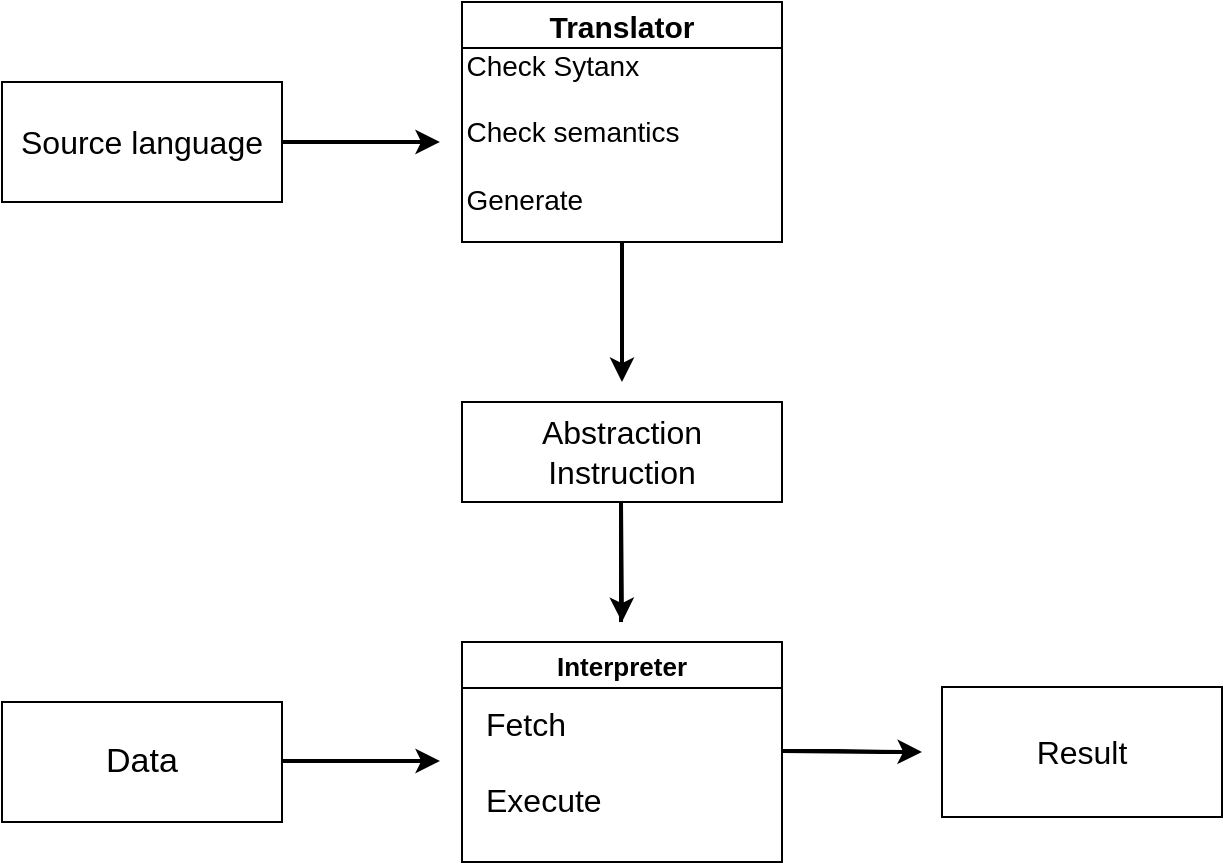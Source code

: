 <mxfile version="21.7.4" type="github">
  <diagram id="C5RBs43oDa-KdzZeNtuy" name="Page-1">
    <mxGraphModel dx="880" dy="478" grid="1" gridSize="10" guides="1" tooltips="1" connect="1" arrows="1" fold="1" page="1" pageScale="1" pageWidth="827" pageHeight="1169" math="0" shadow="0">
      <root>
        <mxCell id="WIyWlLk6GJQsqaUBKTNV-0" />
        <mxCell id="WIyWlLk6GJQsqaUBKTNV-1" parent="WIyWlLk6GJQsqaUBKTNV-0" />
        <mxCell id="jx6k6pUeOeMtokE8toIH-1" value="&lt;font style=&quot;font-size: 16px;&quot;&gt;Source language&lt;/font&gt;" style="rounded=0;whiteSpace=wrap;html=1;" vertex="1" parent="WIyWlLk6GJQsqaUBKTNV-1">
          <mxGeometry x="190" y="120" width="140" height="60" as="geometry" />
        </mxCell>
        <mxCell id="jx6k6pUeOeMtokE8toIH-2" value="&lt;font style=&quot;font-size: 15px;&quot;&gt;Translator&lt;/font&gt;" style="swimlane;whiteSpace=wrap;html=1;" vertex="1" parent="WIyWlLk6GJQsqaUBKTNV-1">
          <mxGeometry x="420" y="80" width="160" height="120" as="geometry" />
        </mxCell>
        <mxCell id="jx6k6pUeOeMtokE8toIH-3" value="&lt;div style=&quot;text-align: justify; font-size: 14px;&quot;&gt;&lt;span style=&quot;background-color: initial;&quot;&gt;&lt;font style=&quot;font-size: 14px;&quot;&gt;Check Sytanx&lt;/font&gt;&lt;/span&gt;&lt;/div&gt;&lt;div style=&quot;text-align: justify; font-size: 14px;&quot;&gt;&lt;font style=&quot;font-size: 14px;&quot;&gt;&lt;br&gt;&lt;/font&gt;&lt;/div&gt;&lt;div style=&quot;text-align: justify; font-size: 14px;&quot;&gt;&lt;span style=&quot;background-color: initial;&quot;&gt;&lt;font style=&quot;font-size: 14px;&quot;&gt;Check semantics&lt;/font&gt;&lt;/span&gt;&lt;/div&gt;&lt;div style=&quot;text-align: justify; font-size: 14px;&quot;&gt;&lt;font style=&quot;font-size: 14px;&quot;&gt;&lt;br&gt;&lt;/font&gt;&lt;/div&gt;&lt;div style=&quot;text-align: justify; font-size: 14px;&quot;&gt;&lt;span style=&quot;background-color: initial;&quot;&gt;&lt;font style=&quot;font-size: 14px;&quot;&gt;Generate&lt;/font&gt;&lt;/span&gt;&lt;/div&gt;" style="text;html=1;align=center;verticalAlign=middle;resizable=0;points=[];autosize=1;strokeColor=none;fillColor=none;" vertex="1" parent="jx6k6pUeOeMtokE8toIH-2">
          <mxGeometry x="-10" y="15" width="130" height="100" as="geometry" />
        </mxCell>
        <mxCell id="jx6k6pUeOeMtokE8toIH-6" value="" style="endArrow=classic;html=1;rounded=0;entryX=-0.008;entryY=0.55;entryDx=0;entryDy=0;entryPerimeter=0;strokeWidth=2;" edge="1" parent="WIyWlLk6GJQsqaUBKTNV-1" target="jx6k6pUeOeMtokE8toIH-3">
          <mxGeometry width="50" height="50" relative="1" as="geometry">
            <mxPoint x="400" y="150" as="sourcePoint" />
            <mxPoint x="370" y="160" as="targetPoint" />
            <Array as="points">
              <mxPoint x="330" y="150" />
            </Array>
          </mxGeometry>
        </mxCell>
        <mxCell id="jx6k6pUeOeMtokE8toIH-7" value="&lt;font style=&quot;font-size: 16px;&quot;&gt;Abstraction Instruction&lt;/font&gt;" style="rounded=0;whiteSpace=wrap;html=1;" vertex="1" parent="WIyWlLk6GJQsqaUBKTNV-1">
          <mxGeometry x="420" y="280" width="160" height="50" as="geometry" />
        </mxCell>
        <mxCell id="jx6k6pUeOeMtokE8toIH-8" value="" style="endArrow=classic;html=1;rounded=0;strokeWidth=2;" edge="1" parent="WIyWlLk6GJQsqaUBKTNV-1">
          <mxGeometry width="50" height="50" relative="1" as="geometry">
            <mxPoint x="500" y="260" as="sourcePoint" />
            <mxPoint x="500" y="270" as="targetPoint" />
            <Array as="points">
              <mxPoint x="500" y="200" />
            </Array>
          </mxGeometry>
        </mxCell>
        <mxCell id="jx6k6pUeOeMtokE8toIH-10" value="&lt;font style=&quot;font-size: 13px;&quot;&gt;Interpreter&lt;/font&gt;" style="swimlane;whiteSpace=wrap;html=1;" vertex="1" parent="WIyWlLk6GJQsqaUBKTNV-1">
          <mxGeometry x="420" y="400" width="160" height="110" as="geometry" />
        </mxCell>
        <mxCell id="jx6k6pUeOeMtokE8toIH-11" value="&lt;div style=&quot;font-size: 16px;&quot;&gt;&lt;span style=&quot;background-color: initial;&quot;&gt;&lt;font style=&quot;font-size: 16px;&quot;&gt;Fetch&lt;/font&gt;&lt;/span&gt;&lt;/div&gt;&lt;font style=&quot;font-size: 16px;&quot;&gt;&lt;div style=&quot;&quot;&gt;&lt;br&gt;&lt;/div&gt;&lt;div style=&quot;&quot;&gt;&lt;span style=&quot;background-color: initial;&quot;&gt;Execute&lt;/span&gt;&lt;/div&gt;&lt;/font&gt;" style="text;html=1;align=left;verticalAlign=middle;resizable=0;points=[];autosize=1;strokeColor=none;fillColor=none;" vertex="1" parent="jx6k6pUeOeMtokE8toIH-10">
          <mxGeometry x="10" y="25" width="80" height="70" as="geometry" />
        </mxCell>
        <mxCell id="jx6k6pUeOeMtokE8toIH-12" value="" style="endArrow=classic;html=1;rounded=0;strokeWidth=2;" edge="1" parent="WIyWlLk6GJQsqaUBKTNV-1">
          <mxGeometry width="50" height="50" relative="1" as="geometry">
            <mxPoint x="499.5" y="390" as="sourcePoint" />
            <mxPoint x="500" y="390" as="targetPoint" />
            <Array as="points">
              <mxPoint x="499.5" y="330" />
            </Array>
          </mxGeometry>
        </mxCell>
        <mxCell id="jx6k6pUeOeMtokE8toIH-13" value="&lt;font style=&quot;font-size: 17px;&quot;&gt;Data&lt;/font&gt;" style="rounded=0;whiteSpace=wrap;html=1;" vertex="1" parent="WIyWlLk6GJQsqaUBKTNV-1">
          <mxGeometry x="190" y="430" width="140" height="60" as="geometry" />
        </mxCell>
        <mxCell id="jx6k6pUeOeMtokE8toIH-14" value="" style="endArrow=classic;html=1;rounded=0;entryX=-0.008;entryY=0.55;entryDx=0;entryDy=0;entryPerimeter=0;strokeWidth=2;" edge="1" parent="WIyWlLk6GJQsqaUBKTNV-1">
          <mxGeometry width="50" height="50" relative="1" as="geometry">
            <mxPoint x="400" y="459.5" as="sourcePoint" />
            <mxPoint x="409" y="459.5" as="targetPoint" />
            <Array as="points">
              <mxPoint x="330" y="459.5" />
            </Array>
          </mxGeometry>
        </mxCell>
        <mxCell id="jx6k6pUeOeMtokE8toIH-15" value="&lt;font style=&quot;font-size: 16px;&quot;&gt;Result&lt;/font&gt;" style="rounded=0;whiteSpace=wrap;html=1;" vertex="1" parent="WIyWlLk6GJQsqaUBKTNV-1">
          <mxGeometry x="660" y="422.5" width="140" height="65" as="geometry" />
        </mxCell>
        <mxCell id="jx6k6pUeOeMtokE8toIH-16" value="" style="endArrow=classic;html=1;rounded=0;strokeWidth=2;" edge="1" parent="WIyWlLk6GJQsqaUBKTNV-1">
          <mxGeometry width="50" height="50" relative="1" as="geometry">
            <mxPoint x="630" y="455" as="sourcePoint" />
            <mxPoint x="650" y="455" as="targetPoint" />
            <Array as="points">
              <mxPoint x="580" y="454.5" />
            </Array>
          </mxGeometry>
        </mxCell>
      </root>
    </mxGraphModel>
  </diagram>
</mxfile>
